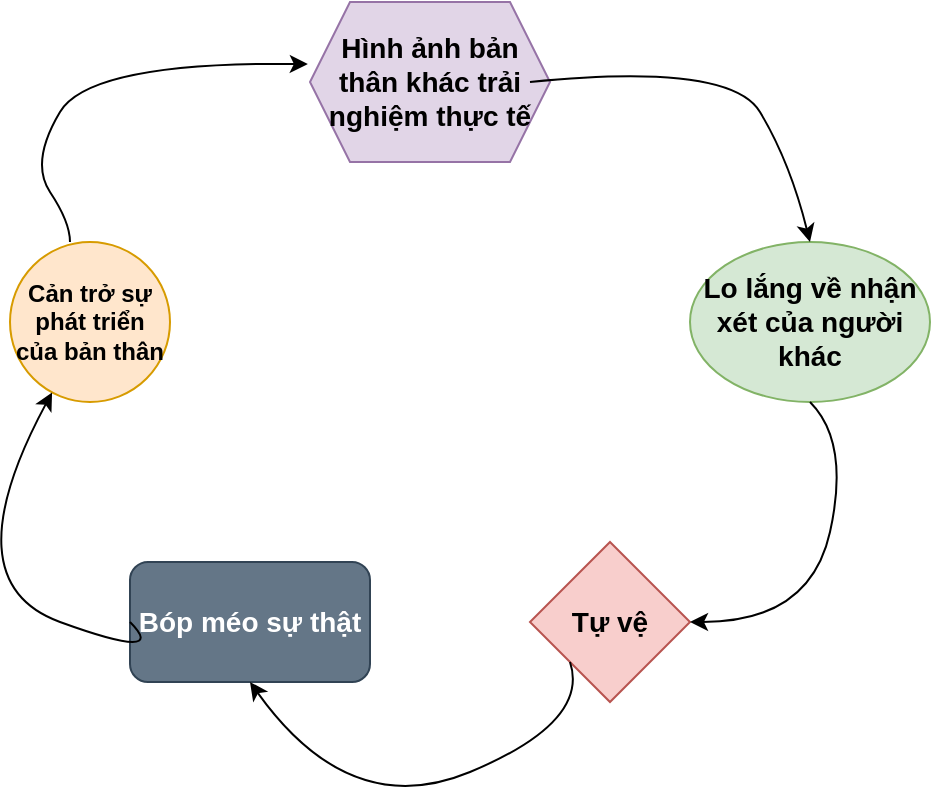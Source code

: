 <mxfile version="24.2.7" type="github">
  <diagram name="Page-1" id="U8wQcLiuiN57d0TRx89D">
    <mxGraphModel dx="794" dy="564" grid="1" gridSize="10" guides="1" tooltips="1" connect="1" arrows="1" fold="1" page="1" pageScale="1" pageWidth="827" pageHeight="1169" math="0" shadow="0">
      <root>
        <mxCell id="0" />
        <mxCell id="1" parent="0" />
        <mxCell id="y-DAU9p7zFEA_xPzc4Ig-1" value="&lt;b&gt;Cản trở sự phát triển của bản thân&lt;/b&gt;" style="ellipse;whiteSpace=wrap;html=1;aspect=fixed;fillColor=#ffe6cc;strokeColor=#d79b00;" vertex="1" parent="1">
          <mxGeometry x="210" y="200" width="80" height="80" as="geometry" />
        </mxCell>
        <mxCell id="y-DAU9p7zFEA_xPzc4Ig-2" value="&lt;font style=&quot;font-size: 14px;&quot;&gt;&lt;b&gt;Hình ảnh bản thân khác trải nghiệm thực tế&lt;/b&gt;&lt;/font&gt;" style="shape=hexagon;perimeter=hexagonPerimeter2;whiteSpace=wrap;html=1;fixedSize=1;fillColor=#e1d5e7;strokeColor=#9673a6;" vertex="1" parent="1">
          <mxGeometry x="360" y="80" width="120" height="80" as="geometry" />
        </mxCell>
        <mxCell id="y-DAU9p7zFEA_xPzc4Ig-3" value="&lt;font style=&quot;font-size: 14px;&quot;&gt;&lt;b&gt;Lo lắng về nhận xét của người khác&lt;/b&gt;&lt;/font&gt;" style="ellipse;whiteSpace=wrap;html=1;fillColor=#d5e8d4;strokeColor=#82b366;" vertex="1" parent="1">
          <mxGeometry x="550" y="200" width="120" height="80" as="geometry" />
        </mxCell>
        <mxCell id="y-DAU9p7zFEA_xPzc4Ig-4" value="&lt;b&gt;&lt;font style=&quot;font-size: 14px;&quot;&gt;Bóp méo sự thật&lt;/font&gt;&lt;/b&gt;" style="rounded=1;whiteSpace=wrap;html=1;fillColor=#647687;fontColor=#ffffff;strokeColor=#314354;" vertex="1" parent="1">
          <mxGeometry x="270" y="360" width="120" height="60" as="geometry" />
        </mxCell>
        <mxCell id="y-DAU9p7zFEA_xPzc4Ig-6" value="&lt;font style=&quot;font-size: 14px;&quot;&gt;&lt;b&gt;Tự vệ&lt;/b&gt;&lt;/font&gt;" style="rhombus;whiteSpace=wrap;html=1;fillColor=#f8cecc;strokeColor=#b85450;" vertex="1" parent="1">
          <mxGeometry x="470" y="350" width="80" height="80" as="geometry" />
        </mxCell>
        <mxCell id="y-DAU9p7zFEA_xPzc4Ig-10" value="" style="curved=1;endArrow=classic;html=1;rounded=2;" edge="1" parent="1">
          <mxGeometry width="50" height="50" relative="1" as="geometry">
            <mxPoint x="470" y="120" as="sourcePoint" />
            <mxPoint x="610" y="200" as="targetPoint" />
            <Array as="points">
              <mxPoint x="570" y="110" />
              <mxPoint x="600" y="160" />
            </Array>
          </mxGeometry>
        </mxCell>
        <mxCell id="y-DAU9p7zFEA_xPzc4Ig-12" value="" style="curved=1;endArrow=classic;html=1;rounded=2;entryX=1;entryY=0.5;entryDx=0;entryDy=0;" edge="1" parent="1" target="y-DAU9p7zFEA_xPzc4Ig-6">
          <mxGeometry width="50" height="50" relative="1" as="geometry">
            <mxPoint x="610" y="280" as="sourcePoint" />
            <mxPoint x="750" y="360" as="targetPoint" />
            <Array as="points">
              <mxPoint x="630" y="300" />
              <mxPoint x="610" y="390" />
            </Array>
          </mxGeometry>
        </mxCell>
        <mxCell id="y-DAU9p7zFEA_xPzc4Ig-13" value="" style="curved=1;endArrow=classic;html=1;rounded=2;entryX=0.5;entryY=1;entryDx=0;entryDy=0;" edge="1" parent="1" target="y-DAU9p7zFEA_xPzc4Ig-4">
          <mxGeometry width="50" height="50" relative="1" as="geometry">
            <mxPoint x="490" y="410" as="sourcePoint" />
            <mxPoint x="430" y="520" as="targetPoint" />
            <Array as="points">
              <mxPoint x="500" y="440" />
              <mxPoint x="380" y="490" />
            </Array>
          </mxGeometry>
        </mxCell>
        <mxCell id="y-DAU9p7zFEA_xPzc4Ig-14" value="" style="curved=1;endArrow=classic;html=1;rounded=2;" edge="1" parent="1" target="y-DAU9p7zFEA_xPzc4Ig-1">
          <mxGeometry width="50" height="50" relative="1" as="geometry">
            <mxPoint x="270" y="390" as="sourcePoint" />
            <mxPoint x="200" y="240" as="targetPoint" />
            <Array as="points">
              <mxPoint x="290" y="410" />
              <mxPoint x="180" y="370" />
            </Array>
          </mxGeometry>
        </mxCell>
        <mxCell id="y-DAU9p7zFEA_xPzc4Ig-15" value="" style="curved=1;endArrow=classic;html=1;rounded=2;entryX=-0.009;entryY=0.388;entryDx=0;entryDy=0;entryPerimeter=0;" edge="1" parent="1" target="y-DAU9p7zFEA_xPzc4Ig-2">
          <mxGeometry width="50" height="50" relative="1" as="geometry">
            <mxPoint x="240" y="200" as="sourcePoint" />
            <mxPoint x="180" y="310" as="targetPoint" />
            <Array as="points">
              <mxPoint x="240" y="190" />
              <mxPoint x="220" y="160" />
              <mxPoint x="250" y="110" />
            </Array>
          </mxGeometry>
        </mxCell>
      </root>
    </mxGraphModel>
  </diagram>
</mxfile>
